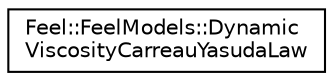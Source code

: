 digraph "Graphical Class Hierarchy"
{
 // LATEX_PDF_SIZE
  edge [fontname="Helvetica",fontsize="10",labelfontname="Helvetica",labelfontsize="10"];
  node [fontname="Helvetica",fontsize="10",shape=record];
  rankdir="LR";
  Node0 [label="Feel::FeelModels::Dynamic\lViscosityCarreauYasudaLaw",height=0.2,width=0.4,color="black", fillcolor="white", style="filled",URL="$structFeel_1_1FeelModels_1_1DynamicViscosityCarreauYasudaLaw.html",tooltip="Carreau-Yasuda Law parameters."];
}
